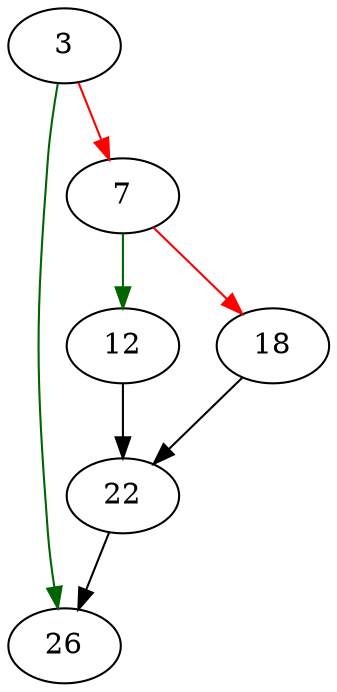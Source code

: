 strict digraph "openat_safer" {
	// Node definitions.
	3 [entry=true];
	26;
	7;
	12;
	18;
	22;

	// Edge definitions.
	3 -> 26 [
		color=darkgreen
		cond=true
	];
	3 -> 7 [
		color=red
		cond=false
	];
	7 -> 12 [
		color=darkgreen
		cond=true
	];
	7 -> 18 [
		color=red
		cond=false
	];
	12 -> 22;
	18 -> 22;
	22 -> 26;
}